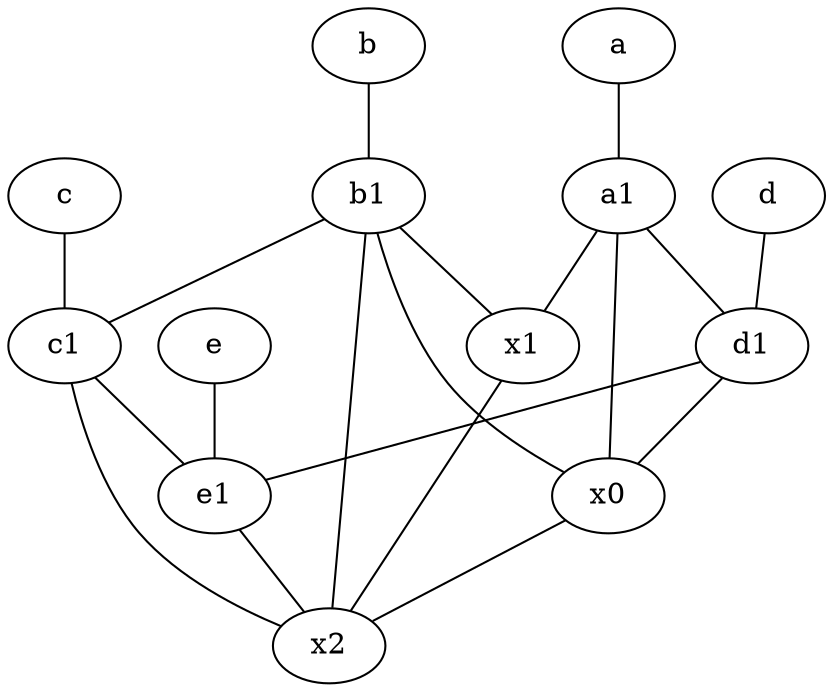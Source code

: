 graph {
	node [labelfontsize=50]
	d1 [labelfontsize=50 pos="3,5!"]
	a [labelfontsize=50 pos="8,2!"]
	x1 [labelfontsize=50]
	b [labelfontsize=50 pos="10,4!"]
	c [labelfontsize=50 pos="4.5,2!"]
	x2 [labelfontsize=50]
	c1 [labelfontsize=50 pos="4.5,3!"]
	e [labelfontsize=50 pos="7,9!"]
	d [labelfontsize=50 pos="2,5!"]
	e1 [labelfontsize=50 pos="7,7!"]
	x0 [labelfontsize=50]
	a1 [labelfontsize=50 pos="8,3!"]
	b1 [labelfontsize=50 pos="9,4!"]
	a1 -- x0
	b1 -- c1
	a1 -- x1
	c1 -- e1
	d1 -- x0
	e1 -- x2
	b1 -- x2
	d1 -- e1
	e -- e1
	a -- a1
	c -- c1
	d -- d1
	b -- b1
	x0 -- x2
	b1 -- x0
	b1 -- x1
	x1 -- x2
	a1 -- d1
	c1 -- x2
}
